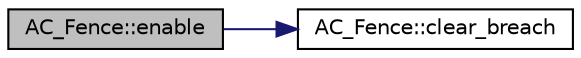 digraph "AC_Fence::enable"
{
 // INTERACTIVE_SVG=YES
  edge [fontname="Helvetica",fontsize="10",labelfontname="Helvetica",labelfontsize="10"];
  node [fontname="Helvetica",fontsize="10",shape=record];
  rankdir="LR";
  Node1 [label="AC_Fence::enable",height=0.2,width=0.4,color="black", fillcolor="grey75", style="filled", fontcolor="black"];
  Node1 -> Node2 [color="midnightblue",fontsize="10",style="solid",fontname="Helvetica"];
  Node2 [label="AC_Fence::clear_breach",height=0.2,width=0.4,color="black", fillcolor="white", style="filled",URL="$classAC__Fence.html#abffb87707643347f6bde6a085f5fec2a",tooltip="clear_breach - update breach bitmask, time and count "];
}
